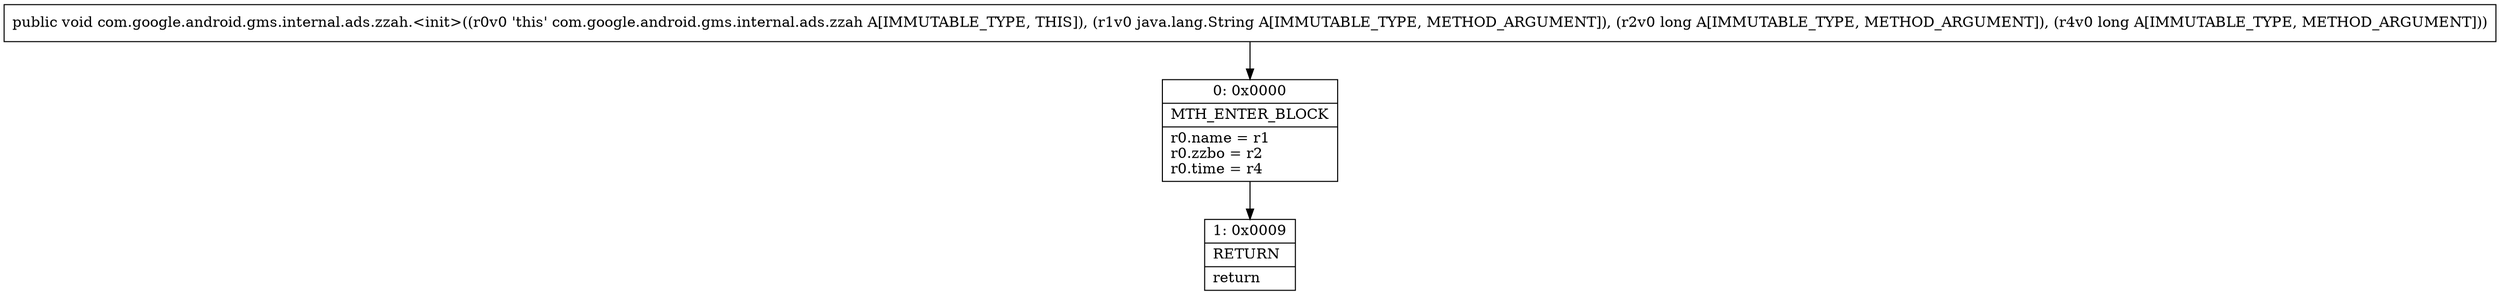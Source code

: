 digraph "CFG forcom.google.android.gms.internal.ads.zzah.\<init\>(Ljava\/lang\/String;JJ)V" {
Node_0 [shape=record,label="{0\:\ 0x0000|MTH_ENTER_BLOCK\l|r0.name = r1\lr0.zzbo = r2\lr0.time = r4\l}"];
Node_1 [shape=record,label="{1\:\ 0x0009|RETURN\l|return\l}"];
MethodNode[shape=record,label="{public void com.google.android.gms.internal.ads.zzah.\<init\>((r0v0 'this' com.google.android.gms.internal.ads.zzah A[IMMUTABLE_TYPE, THIS]), (r1v0 java.lang.String A[IMMUTABLE_TYPE, METHOD_ARGUMENT]), (r2v0 long A[IMMUTABLE_TYPE, METHOD_ARGUMENT]), (r4v0 long A[IMMUTABLE_TYPE, METHOD_ARGUMENT])) }"];
MethodNode -> Node_0;
Node_0 -> Node_1;
}

